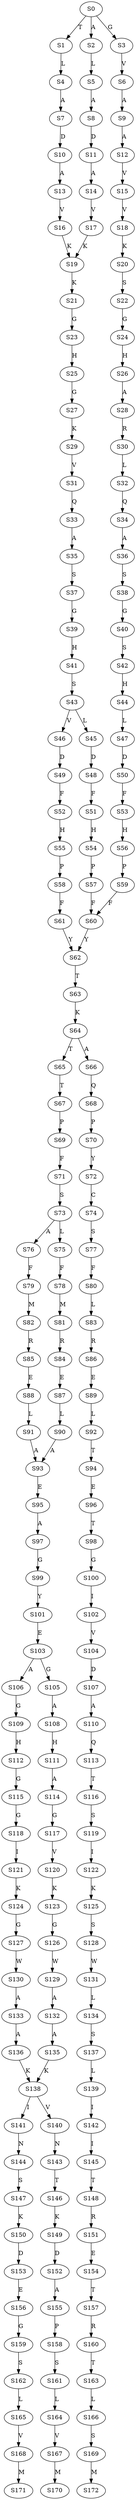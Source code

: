 strict digraph  {
	S0 -> S1 [ label = T ];
	S0 -> S2 [ label = A ];
	S0 -> S3 [ label = G ];
	S1 -> S4 [ label = L ];
	S2 -> S5 [ label = L ];
	S3 -> S6 [ label = V ];
	S4 -> S7 [ label = A ];
	S5 -> S8 [ label = A ];
	S6 -> S9 [ label = A ];
	S7 -> S10 [ label = D ];
	S8 -> S11 [ label = D ];
	S9 -> S12 [ label = A ];
	S10 -> S13 [ label = A ];
	S11 -> S14 [ label = A ];
	S12 -> S15 [ label = V ];
	S13 -> S16 [ label = V ];
	S14 -> S17 [ label = V ];
	S15 -> S18 [ label = V ];
	S16 -> S19 [ label = K ];
	S17 -> S19 [ label = K ];
	S18 -> S20 [ label = K ];
	S19 -> S21 [ label = K ];
	S20 -> S22 [ label = S ];
	S21 -> S23 [ label = G ];
	S22 -> S24 [ label = G ];
	S23 -> S25 [ label = H ];
	S24 -> S26 [ label = H ];
	S25 -> S27 [ label = G ];
	S26 -> S28 [ label = A ];
	S27 -> S29 [ label = K ];
	S28 -> S30 [ label = R ];
	S29 -> S31 [ label = V ];
	S30 -> S32 [ label = L ];
	S31 -> S33 [ label = Q ];
	S32 -> S34 [ label = Q ];
	S33 -> S35 [ label = A ];
	S34 -> S36 [ label = A ];
	S35 -> S37 [ label = S ];
	S36 -> S38 [ label = S ];
	S37 -> S39 [ label = G ];
	S38 -> S40 [ label = G ];
	S39 -> S41 [ label = H ];
	S40 -> S42 [ label = S ];
	S41 -> S43 [ label = S ];
	S42 -> S44 [ label = H ];
	S43 -> S45 [ label = L ];
	S43 -> S46 [ label = V ];
	S44 -> S47 [ label = L ];
	S45 -> S48 [ label = D ];
	S46 -> S49 [ label = D ];
	S47 -> S50 [ label = D ];
	S48 -> S51 [ label = F ];
	S49 -> S52 [ label = F ];
	S50 -> S53 [ label = F ];
	S51 -> S54 [ label = H ];
	S52 -> S55 [ label = H ];
	S53 -> S56 [ label = H ];
	S54 -> S57 [ label = P ];
	S55 -> S58 [ label = P ];
	S56 -> S59 [ label = P ];
	S57 -> S60 [ label = F ];
	S58 -> S61 [ label = F ];
	S59 -> S60 [ label = F ];
	S60 -> S62 [ label = Y ];
	S61 -> S62 [ label = Y ];
	S62 -> S63 [ label = T ];
	S63 -> S64 [ label = K ];
	S64 -> S65 [ label = T ];
	S64 -> S66 [ label = A ];
	S65 -> S67 [ label = T ];
	S66 -> S68 [ label = Q ];
	S67 -> S69 [ label = P ];
	S68 -> S70 [ label = P ];
	S69 -> S71 [ label = F ];
	S70 -> S72 [ label = Y ];
	S71 -> S73 [ label = S ];
	S72 -> S74 [ label = C ];
	S73 -> S75 [ label = L ];
	S73 -> S76 [ label = A ];
	S74 -> S77 [ label = S ];
	S75 -> S78 [ label = F ];
	S76 -> S79 [ label = F ];
	S77 -> S80 [ label = F ];
	S78 -> S81 [ label = M ];
	S79 -> S82 [ label = M ];
	S80 -> S83 [ label = L ];
	S81 -> S84 [ label = R ];
	S82 -> S85 [ label = R ];
	S83 -> S86 [ label = R ];
	S84 -> S87 [ label = E ];
	S85 -> S88 [ label = E ];
	S86 -> S89 [ label = E ];
	S87 -> S90 [ label = L ];
	S88 -> S91 [ label = L ];
	S89 -> S92 [ label = L ];
	S90 -> S93 [ label = A ];
	S91 -> S93 [ label = A ];
	S92 -> S94 [ label = T ];
	S93 -> S95 [ label = E ];
	S94 -> S96 [ label = E ];
	S95 -> S97 [ label = A ];
	S96 -> S98 [ label = T ];
	S97 -> S99 [ label = G ];
	S98 -> S100 [ label = G ];
	S99 -> S101 [ label = Y ];
	S100 -> S102 [ label = I ];
	S101 -> S103 [ label = E ];
	S102 -> S104 [ label = V ];
	S103 -> S105 [ label = G ];
	S103 -> S106 [ label = A ];
	S104 -> S107 [ label = D ];
	S105 -> S108 [ label = A ];
	S106 -> S109 [ label = G ];
	S107 -> S110 [ label = A ];
	S108 -> S111 [ label = H ];
	S109 -> S112 [ label = H ];
	S110 -> S113 [ label = Q ];
	S111 -> S114 [ label = A ];
	S112 -> S115 [ label = G ];
	S113 -> S116 [ label = T ];
	S114 -> S117 [ label = G ];
	S115 -> S118 [ label = G ];
	S116 -> S119 [ label = S ];
	S117 -> S120 [ label = V ];
	S118 -> S121 [ label = I ];
	S119 -> S122 [ label = I ];
	S120 -> S123 [ label = K ];
	S121 -> S124 [ label = K ];
	S122 -> S125 [ label = K ];
	S123 -> S126 [ label = G ];
	S124 -> S127 [ label = G ];
	S125 -> S128 [ label = S ];
	S126 -> S129 [ label = W ];
	S127 -> S130 [ label = W ];
	S128 -> S131 [ label = W ];
	S129 -> S132 [ label = A ];
	S130 -> S133 [ label = A ];
	S131 -> S134 [ label = L ];
	S132 -> S135 [ label = A ];
	S133 -> S136 [ label = A ];
	S134 -> S137 [ label = S ];
	S135 -> S138 [ label = K ];
	S136 -> S138 [ label = K ];
	S137 -> S139 [ label = L ];
	S138 -> S140 [ label = V ];
	S138 -> S141 [ label = I ];
	S139 -> S142 [ label = I ];
	S140 -> S143 [ label = N ];
	S141 -> S144 [ label = N ];
	S142 -> S145 [ label = I ];
	S143 -> S146 [ label = T ];
	S144 -> S147 [ label = S ];
	S145 -> S148 [ label = T ];
	S146 -> S149 [ label = K ];
	S147 -> S150 [ label = K ];
	S148 -> S151 [ label = R ];
	S149 -> S152 [ label = D ];
	S150 -> S153 [ label = D ];
	S151 -> S154 [ label = E ];
	S152 -> S155 [ label = A ];
	S153 -> S156 [ label = E ];
	S154 -> S157 [ label = T ];
	S155 -> S158 [ label = P ];
	S156 -> S159 [ label = G ];
	S157 -> S160 [ label = R ];
	S158 -> S161 [ label = S ];
	S159 -> S162 [ label = S ];
	S160 -> S163 [ label = T ];
	S161 -> S164 [ label = L ];
	S162 -> S165 [ label = L ];
	S163 -> S166 [ label = L ];
	S164 -> S167 [ label = V ];
	S165 -> S168 [ label = V ];
	S166 -> S169 [ label = S ];
	S167 -> S170 [ label = M ];
	S168 -> S171 [ label = M ];
	S169 -> S172 [ label = M ];
}
